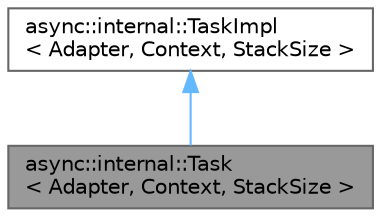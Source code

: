 digraph "async::internal::Task&lt; Adapter, Context, StackSize &gt;"
{
 // LATEX_PDF_SIZE
  bgcolor="transparent";
  edge [fontname=Helvetica,fontsize=10,labelfontname=Helvetica,labelfontsize=10];
  node [fontname=Helvetica,fontsize=10,shape=box,height=0.2,width=0.4];
  Node1 [id="Node000001",label="async::internal::Task\l\< Adapter, Context, StackSize \>",height=0.2,width=0.4,color="gray40", fillcolor="grey60", style="filled", fontcolor="black",tooltip=" "];
  Node2 -> Node1 [id="edge1_Node000001_Node000002",dir="back",color="steelblue1",style="solid",tooltip=" "];
  Node2 [id="Node000002",label="async::internal::TaskImpl\l\< Adapter, Context, StackSize \>",height=0.2,width=0.4,color="gray40", fillcolor="white", style="filled",URL="$dc/d14/classasync_1_1internal_1_1TaskImpl.html",tooltip=" "];
}
